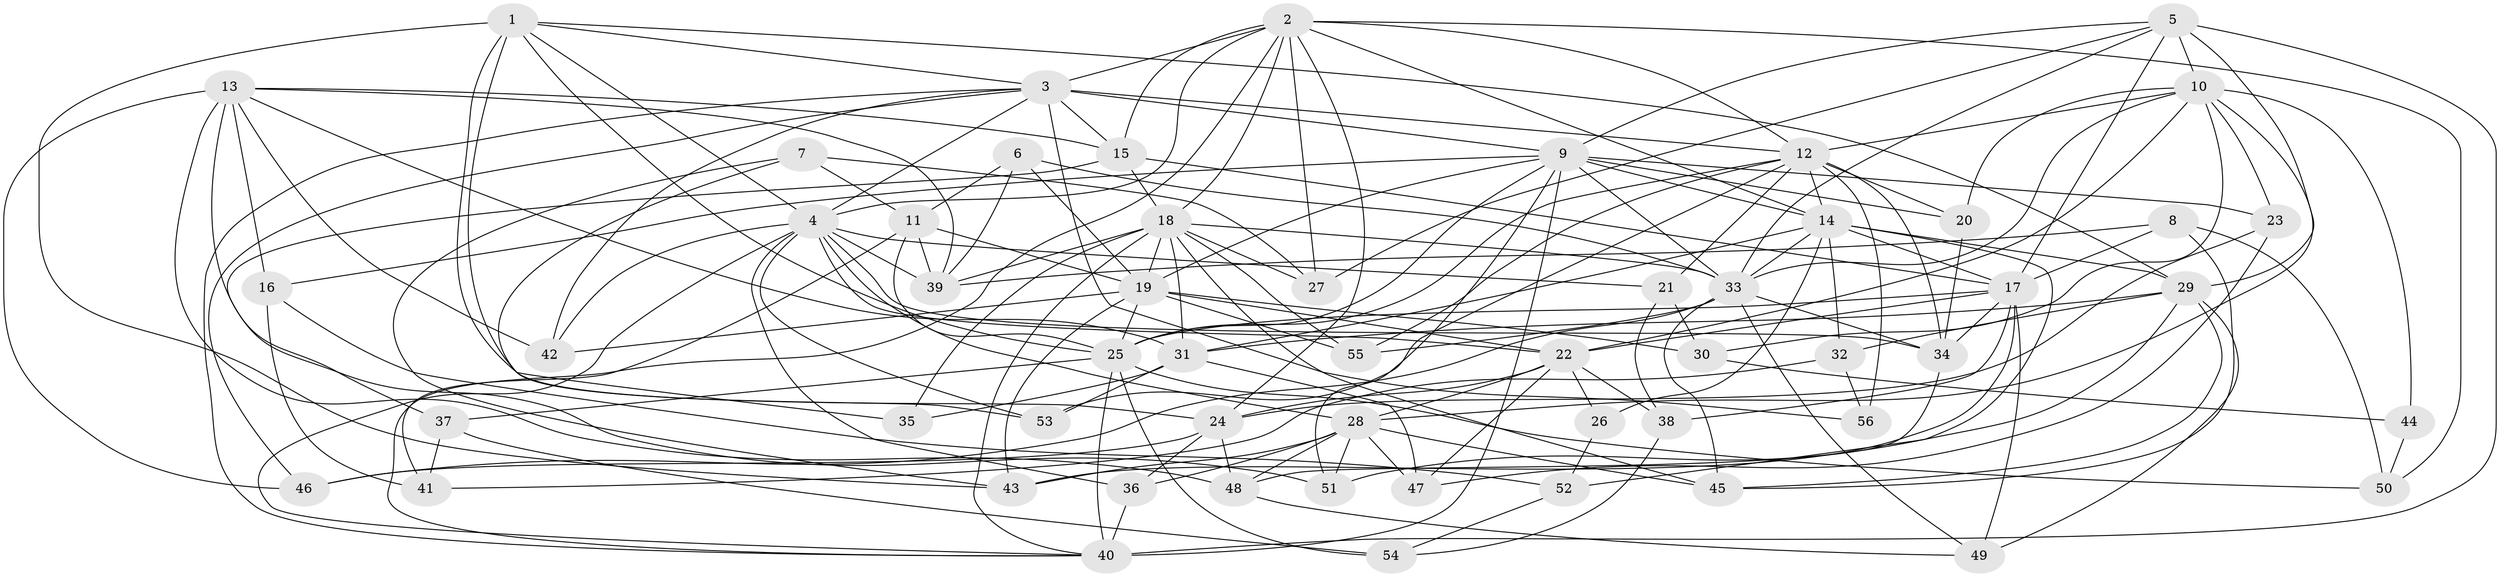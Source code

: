 // original degree distribution, {4: 1.0}
// Generated by graph-tools (version 1.1) at 2025/53/03/04/25 22:53:55]
// undirected, 56 vertices, 171 edges
graph export_dot {
  node [color=gray90,style=filled];
  1;
  2;
  3;
  4;
  5;
  6;
  7;
  8;
  9;
  10;
  11;
  12;
  13;
  14;
  15;
  16;
  17;
  18;
  19;
  20;
  21;
  22;
  23;
  24;
  25;
  26;
  27;
  28;
  29;
  30;
  31;
  32;
  33;
  34;
  35;
  36;
  37;
  38;
  39;
  40;
  41;
  42;
  43;
  44;
  45;
  46;
  47;
  48;
  49;
  50;
  51;
  52;
  53;
  54;
  55;
  56;
  1 -- 3 [weight=1.0];
  1 -- 4 [weight=1.0];
  1 -- 24 [weight=1.0];
  1 -- 25 [weight=1.0];
  1 -- 29 [weight=2.0];
  1 -- 43 [weight=1.0];
  1 -- 53 [weight=1.0];
  2 -- 3 [weight=1.0];
  2 -- 4 [weight=1.0];
  2 -- 12 [weight=1.0];
  2 -- 14 [weight=1.0];
  2 -- 15 [weight=1.0];
  2 -- 18 [weight=1.0];
  2 -- 24 [weight=1.0];
  2 -- 27 [weight=1.0];
  2 -- 40 [weight=1.0];
  2 -- 50 [weight=1.0];
  3 -- 4 [weight=1.0];
  3 -- 9 [weight=1.0];
  3 -- 12 [weight=1.0];
  3 -- 15 [weight=1.0];
  3 -- 40 [weight=1.0];
  3 -- 42 [weight=1.0];
  3 -- 46 [weight=1.0];
  3 -- 56 [weight=1.0];
  4 -- 21 [weight=1.0];
  4 -- 22 [weight=1.0];
  4 -- 28 [weight=1.0];
  4 -- 34 [weight=1.0];
  4 -- 36 [weight=1.0];
  4 -- 39 [weight=1.0];
  4 -- 40 [weight=1.0];
  4 -- 42 [weight=1.0];
  4 -- 53 [weight=1.0];
  5 -- 9 [weight=1.0];
  5 -- 10 [weight=1.0];
  5 -- 17 [weight=1.0];
  5 -- 27 [weight=1.0];
  5 -- 29 [weight=1.0];
  5 -- 33 [weight=1.0];
  5 -- 40 [weight=2.0];
  6 -- 11 [weight=1.0];
  6 -- 19 [weight=1.0];
  6 -- 33 [weight=1.0];
  6 -- 39 [weight=1.0];
  7 -- 11 [weight=1.0];
  7 -- 27 [weight=1.0];
  7 -- 35 [weight=1.0];
  7 -- 43 [weight=1.0];
  8 -- 17 [weight=1.0];
  8 -- 39 [weight=1.0];
  8 -- 45 [weight=1.0];
  8 -- 50 [weight=1.0];
  9 -- 14 [weight=1.0];
  9 -- 16 [weight=1.0];
  9 -- 19 [weight=1.0];
  9 -- 20 [weight=1.0];
  9 -- 23 [weight=1.0];
  9 -- 25 [weight=1.0];
  9 -- 33 [weight=1.0];
  9 -- 40 [weight=2.0];
  9 -- 51 [weight=1.0];
  10 -- 12 [weight=1.0];
  10 -- 20 [weight=1.0];
  10 -- 22 [weight=1.0];
  10 -- 23 [weight=1.0];
  10 -- 28 [weight=1.0];
  10 -- 30 [weight=1.0];
  10 -- 33 [weight=1.0];
  10 -- 44 [weight=2.0];
  11 -- 19 [weight=3.0];
  11 -- 25 [weight=1.0];
  11 -- 39 [weight=1.0];
  11 -- 41 [weight=1.0];
  12 -- 14 [weight=1.0];
  12 -- 20 [weight=1.0];
  12 -- 21 [weight=1.0];
  12 -- 25 [weight=1.0];
  12 -- 34 [weight=1.0];
  12 -- 53 [weight=1.0];
  12 -- 55 [weight=1.0];
  12 -- 56 [weight=2.0];
  13 -- 15 [weight=1.0];
  13 -- 16 [weight=1.0];
  13 -- 31 [weight=1.0];
  13 -- 39 [weight=1.0];
  13 -- 42 [weight=1.0];
  13 -- 46 [weight=1.0];
  13 -- 48 [weight=3.0];
  13 -- 51 [weight=1.0];
  14 -- 17 [weight=1.0];
  14 -- 26 [weight=1.0];
  14 -- 29 [weight=1.0];
  14 -- 31 [weight=1.0];
  14 -- 32 [weight=1.0];
  14 -- 33 [weight=1.0];
  14 -- 52 [weight=1.0];
  15 -- 17 [weight=1.0];
  15 -- 18 [weight=1.0];
  15 -- 37 [weight=1.0];
  16 -- 41 [weight=1.0];
  16 -- 52 [weight=1.0];
  17 -- 22 [weight=1.0];
  17 -- 25 [weight=1.0];
  17 -- 34 [weight=1.0];
  17 -- 38 [weight=1.0];
  17 -- 43 [weight=1.0];
  17 -- 49 [weight=1.0];
  18 -- 19 [weight=1.0];
  18 -- 27 [weight=1.0];
  18 -- 31 [weight=1.0];
  18 -- 33 [weight=1.0];
  18 -- 35 [weight=2.0];
  18 -- 39 [weight=1.0];
  18 -- 40 [weight=1.0];
  18 -- 45 [weight=1.0];
  18 -- 55 [weight=1.0];
  19 -- 22 [weight=1.0];
  19 -- 25 [weight=1.0];
  19 -- 30 [weight=1.0];
  19 -- 42 [weight=1.0];
  19 -- 43 [weight=1.0];
  19 -- 55 [weight=1.0];
  20 -- 34 [weight=1.0];
  21 -- 30 [weight=1.0];
  21 -- 38 [weight=1.0];
  22 -- 24 [weight=3.0];
  22 -- 26 [weight=2.0];
  22 -- 28 [weight=1.0];
  22 -- 38 [weight=1.0];
  22 -- 47 [weight=1.0];
  23 -- 24 [weight=1.0];
  23 -- 47 [weight=1.0];
  24 -- 36 [weight=1.0];
  24 -- 46 [weight=1.0];
  24 -- 48 [weight=2.0];
  25 -- 37 [weight=1.0];
  25 -- 40 [weight=1.0];
  25 -- 50 [weight=1.0];
  25 -- 54 [weight=1.0];
  26 -- 52 [weight=1.0];
  28 -- 36 [weight=1.0];
  28 -- 43 [weight=2.0];
  28 -- 45 [weight=1.0];
  28 -- 47 [weight=1.0];
  28 -- 48 [weight=1.0];
  28 -- 51 [weight=1.0];
  29 -- 31 [weight=4.0];
  29 -- 32 [weight=1.0];
  29 -- 45 [weight=1.0];
  29 -- 49 [weight=1.0];
  29 -- 51 [weight=1.0];
  30 -- 44 [weight=1.0];
  31 -- 35 [weight=1.0];
  31 -- 47 [weight=1.0];
  31 -- 53 [weight=1.0];
  32 -- 41 [weight=1.0];
  32 -- 56 [weight=1.0];
  33 -- 34 [weight=1.0];
  33 -- 45 [weight=2.0];
  33 -- 46 [weight=1.0];
  33 -- 49 [weight=1.0];
  33 -- 55 [weight=1.0];
  34 -- 48 [weight=1.0];
  36 -- 40 [weight=1.0];
  37 -- 41 [weight=1.0];
  37 -- 54 [weight=1.0];
  38 -- 54 [weight=1.0];
  44 -- 50 [weight=1.0];
  48 -- 49 [weight=1.0];
  52 -- 54 [weight=1.0];
}

